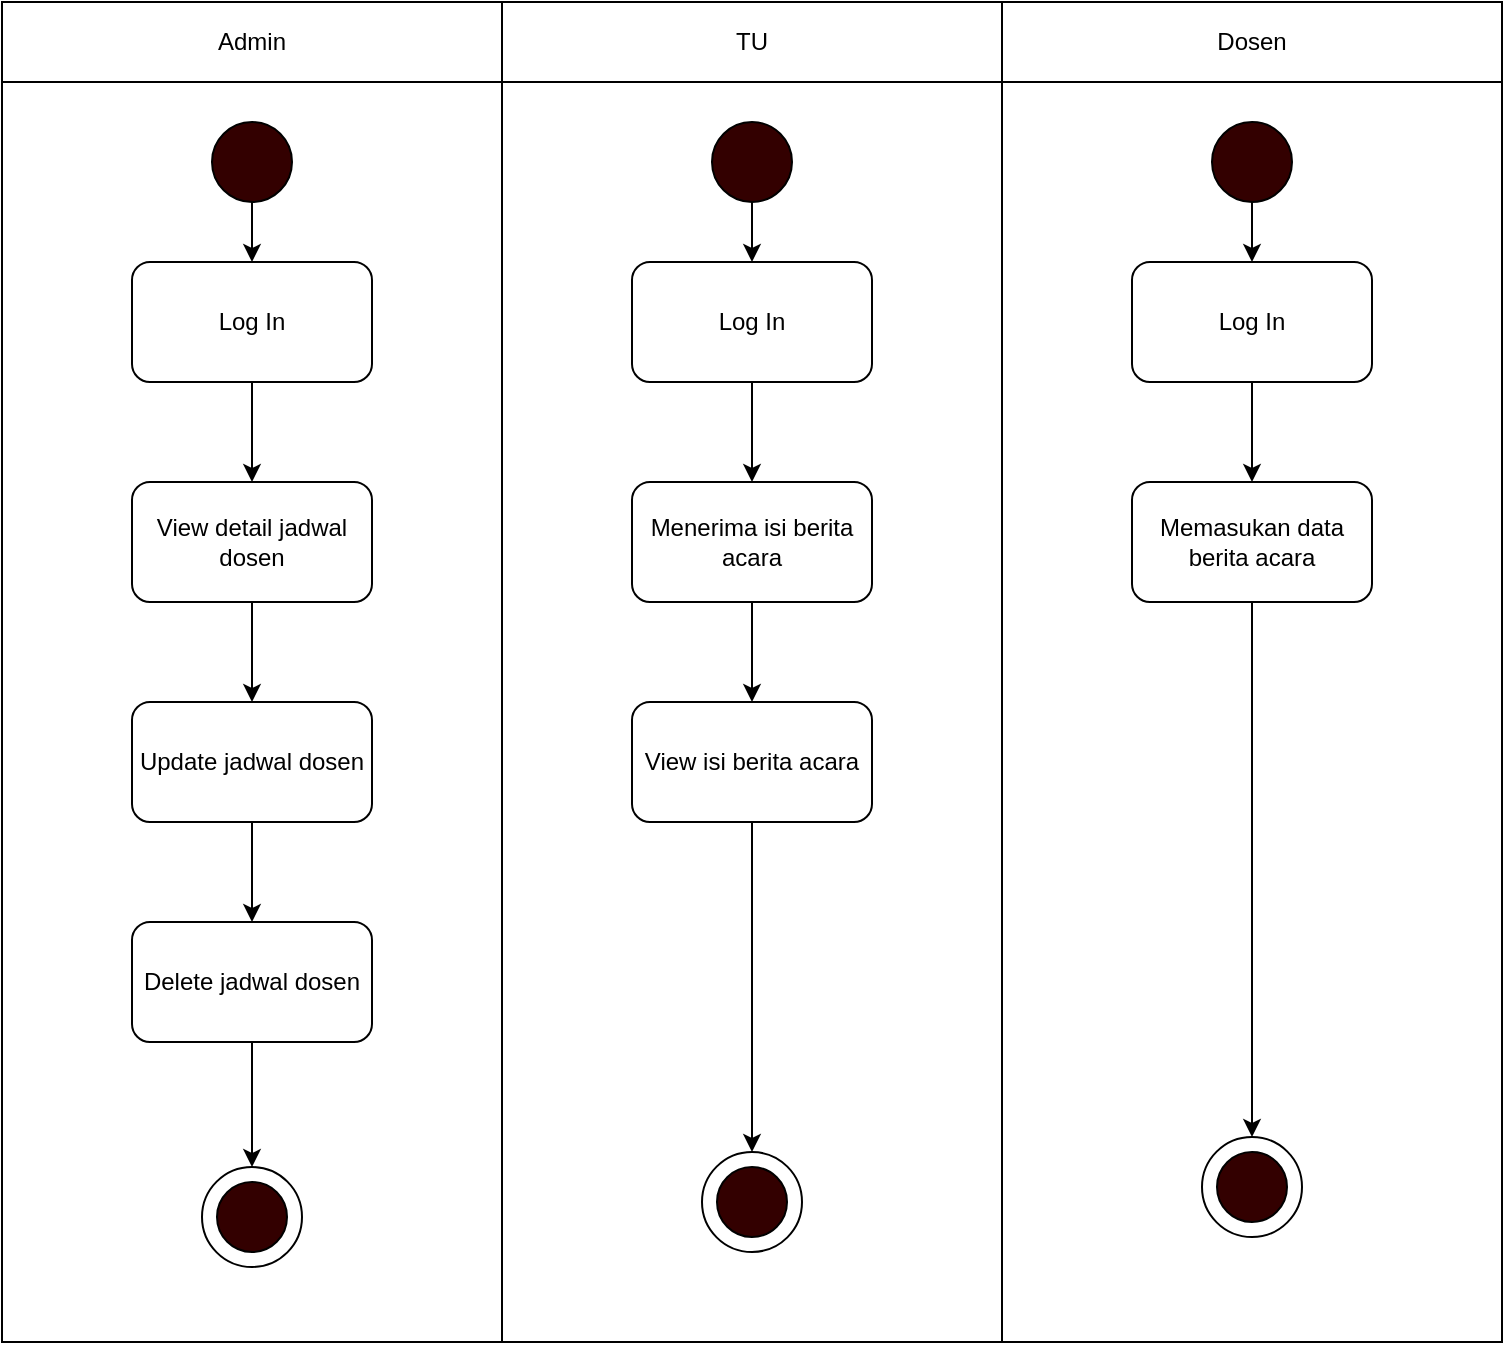 <mxfile version="20.8.4" type="device"><diagram id="_gWz1VRrSNYIhy9Puxq2" name="Page-1"><mxGraphModel dx="2150" dy="5955" grid="1" gridSize="10" guides="1" tooltips="1" connect="1" arrows="1" fold="1" page="1" pageScale="1" pageWidth="5000" pageHeight="5000" math="0" shadow="0"><root><mxCell id="0"/><mxCell id="1" parent="0"/><mxCell id="TEkc1JU9eT4L9Zdm01o1-1" value="" style="rounded=0;whiteSpace=wrap;html=1;" parent="1" vertex="1"><mxGeometry x="20" y="-470" width="250" height="630" as="geometry"/></mxCell><mxCell id="TEkc1JU9eT4L9Zdm01o1-2" value="" style="rounded=0;whiteSpace=wrap;html=1;" parent="1" vertex="1"><mxGeometry x="270" y="-470" width="250" height="630" as="geometry"/></mxCell><mxCell id="TEkc1JU9eT4L9Zdm01o1-3" value="" style="rounded=0;whiteSpace=wrap;html=1;" parent="1" vertex="1"><mxGeometry x="520" y="-470" width="250" height="630" as="geometry"/></mxCell><mxCell id="TEkc1JU9eT4L9Zdm01o1-4" value="Admin" style="rounded=0;whiteSpace=wrap;html=1;" parent="1" vertex="1"><mxGeometry x="20" y="-510" width="250" height="40" as="geometry"/></mxCell><mxCell id="TEkc1JU9eT4L9Zdm01o1-5" value="TU" style="rounded=0;whiteSpace=wrap;html=1;" parent="1" vertex="1"><mxGeometry x="270" y="-510" width="250" height="40" as="geometry"/></mxCell><mxCell id="TEkc1JU9eT4L9Zdm01o1-6" value="Dosen" style="rounded=0;whiteSpace=wrap;html=1;" parent="1" vertex="1"><mxGeometry x="520" y="-510" width="250" height="40" as="geometry"/></mxCell><mxCell id="TEkc1JU9eT4L9Zdm01o1-17" style="edgeStyle=orthogonalEdgeStyle;rounded=0;orthogonalLoop=1;jettySize=auto;html=1;entryX=0.5;entryY=0;entryDx=0;entryDy=0;" parent="1" source="TEkc1JU9eT4L9Zdm01o1-7" target="QfLJNhlWRDfTzBTe2-mn-7" edge="1"><mxGeometry relative="1" as="geometry"/></mxCell><mxCell id="TEkc1JU9eT4L9Zdm01o1-7" value="" style="ellipse;whiteSpace=wrap;html=1;aspect=fixed;fillColor=#330000;" parent="1" vertex="1"><mxGeometry x="625" y="-450" width="40" height="40" as="geometry"/></mxCell><mxCell id="TEkc1JU9eT4L9Zdm01o1-8" value="Memasukan data berita acara" style="rounded=1;whiteSpace=wrap;html=1;fillColor=#FFFFFF;" parent="1" vertex="1"><mxGeometry x="585" y="-270" width="120" height="60" as="geometry"/></mxCell><mxCell id="TEkc1JU9eT4L9Zdm01o1-9" value="Update jadwal dosen" style="rounded=1;whiteSpace=wrap;html=1;fillColor=#FFFFFF;" parent="1" vertex="1"><mxGeometry x="85" y="-160" width="120" height="60" as="geometry"/></mxCell><mxCell id="TEkc1JU9eT4L9Zdm01o1-19" style="edgeStyle=orthogonalEdgeStyle;rounded=0;orthogonalLoop=1;jettySize=auto;html=1;entryX=0.5;entryY=0;entryDx=0;entryDy=0;" parent="1" source="TEkc1JU9eT4L9Zdm01o1-11" target="TEkc1JU9eT4L9Zdm01o1-27" edge="1"><mxGeometry relative="1" as="geometry"><mxPoint x="395" y="-170" as="targetPoint"/></mxGeometry></mxCell><mxCell id="TEkc1JU9eT4L9Zdm01o1-11" value="Menerima isi berita acara" style="rounded=1;whiteSpace=wrap;html=1;fillColor=#FFFFFF;" parent="1" vertex="1"><mxGeometry x="335" y="-270" width="120" height="60" as="geometry"/></mxCell><mxCell id="TEkc1JU9eT4L9Zdm01o1-27" value="View isi berita acara" style="rounded=1;whiteSpace=wrap;html=1;fillColor=#FFFFFF;" parent="1" vertex="1"><mxGeometry x="335" y="-160" width="120" height="60" as="geometry"/></mxCell><mxCell id="TEkc1JU9eT4L9Zdm01o1-30" value="" style="ellipse;whiteSpace=wrap;html=1;aspect=fixed;fillColor=#FFFFFF;" parent="1" vertex="1"><mxGeometry x="370" y="65" width="50" height="50" as="geometry"/></mxCell><mxCell id="TEkc1JU9eT4L9Zdm01o1-31" value="" style="ellipse;whiteSpace=wrap;html=1;aspect=fixed;fillColor=#330000;" parent="1" vertex="1"><mxGeometry x="377.5" y="72.5" width="35" height="35" as="geometry"/></mxCell><mxCell id="TEkc1JU9eT4L9Zdm01o1-32" value="" style="endArrow=classic;html=1;rounded=0;exitX=0.5;exitY=1;exitDx=0;exitDy=0;entryX=0.5;entryY=0;entryDx=0;entryDy=0;" parent="1" source="TEkc1JU9eT4L9Zdm01o1-27" target="TEkc1JU9eT4L9Zdm01o1-30" edge="1"><mxGeometry width="50" height="50" relative="1" as="geometry"><mxPoint x="430" y="-50" as="sourcePoint"/><mxPoint x="480" y="-100" as="targetPoint"/></mxGeometry></mxCell><mxCell id="TEkc1JU9eT4L9Zdm01o1-33" value="" style="endArrow=classic;html=1;rounded=0;exitX=0.5;exitY=1;exitDx=0;exitDy=0;entryX=0.5;entryY=0;entryDx=0;entryDy=0;" parent="1" source="TEkc1JU9eT4L9Zdm01o1-9" target="TEkc1JU9eT4L9Zdm01o1-34" edge="1"><mxGeometry width="50" height="50" relative="1" as="geometry"><mxPoint x="110" y="-5" as="sourcePoint"/><mxPoint x="145" y="-65" as="targetPoint"/></mxGeometry></mxCell><mxCell id="QfLJNhlWRDfTzBTe2-mn-29" style="edgeStyle=orthogonalEdgeStyle;rounded=0;orthogonalLoop=1;jettySize=auto;html=1;entryX=0.5;entryY=0;entryDx=0;entryDy=0;" edge="1" parent="1" source="TEkc1JU9eT4L9Zdm01o1-34" target="QfLJNhlWRDfTzBTe2-mn-27"><mxGeometry relative="1" as="geometry"/></mxCell><mxCell id="TEkc1JU9eT4L9Zdm01o1-34" value="Delete jadwal dosen" style="rounded=1;whiteSpace=wrap;html=1;fillColor=#FFFFFF;" parent="1" vertex="1"><mxGeometry x="85" y="-50" width="120" height="60" as="geometry"/></mxCell><mxCell id="QfLJNhlWRDfTzBTe2-mn-1" value="" style="ellipse;whiteSpace=wrap;html=1;aspect=fixed;fillColor=#330000;" vertex="1" parent="1"><mxGeometry x="375" y="-450" width="40" height="40" as="geometry"/></mxCell><mxCell id="QfLJNhlWRDfTzBTe2-mn-2" value="" style="ellipse;whiteSpace=wrap;html=1;aspect=fixed;fillColor=#330000;" vertex="1" parent="1"><mxGeometry x="125" y="-450" width="40" height="40" as="geometry"/></mxCell><mxCell id="QfLJNhlWRDfTzBTe2-mn-12" style="edgeStyle=orthogonalEdgeStyle;rounded=0;orthogonalLoop=1;jettySize=auto;html=1;entryX=0.5;entryY=0;entryDx=0;entryDy=0;" edge="1" parent="1" source="QfLJNhlWRDfTzBTe2-mn-4" target="TEkc1JU9eT4L9Zdm01o1-11"><mxGeometry relative="1" as="geometry"/></mxCell><mxCell id="QfLJNhlWRDfTzBTe2-mn-4" value="Log In" style="rounded=1;whiteSpace=wrap;html=1;fillColor=#FFFFFF;" vertex="1" parent="1"><mxGeometry x="335" y="-380" width="120" height="60" as="geometry"/></mxCell><mxCell id="QfLJNhlWRDfTzBTe2-mn-13" style="edgeStyle=orthogonalEdgeStyle;rounded=0;orthogonalLoop=1;jettySize=auto;html=1;entryX=0.5;entryY=0;entryDx=0;entryDy=0;" edge="1" parent="1" source="QfLJNhlWRDfTzBTe2-mn-6" target="QfLJNhlWRDfTzBTe2-mn-15"><mxGeometry relative="1" as="geometry"/></mxCell><mxCell id="QfLJNhlWRDfTzBTe2-mn-6" value="Log In" style="rounded=1;whiteSpace=wrap;html=1;fillColor=#FFFFFF;" vertex="1" parent="1"><mxGeometry x="85" y="-380" width="120" height="60" as="geometry"/></mxCell><mxCell id="QfLJNhlWRDfTzBTe2-mn-7" value="Log In" style="rounded=1;whiteSpace=wrap;html=1;fillColor=#FFFFFF;" vertex="1" parent="1"><mxGeometry x="585" y="-380" width="120" height="60" as="geometry"/></mxCell><mxCell id="QfLJNhlWRDfTzBTe2-mn-8" value="" style="endArrow=classic;html=1;rounded=0;exitX=0.5;exitY=1;exitDx=0;exitDy=0;entryX=0.5;entryY=0;entryDx=0;entryDy=0;" edge="1" parent="1" source="QfLJNhlWRDfTzBTe2-mn-1" target="QfLJNhlWRDfTzBTe2-mn-4"><mxGeometry width="50" height="50" relative="1" as="geometry"><mxPoint x="340" y="-290" as="sourcePoint"/><mxPoint x="400" y="-370" as="targetPoint"/></mxGeometry></mxCell><mxCell id="QfLJNhlWRDfTzBTe2-mn-9" value="" style="endArrow=classic;html=1;rounded=0;entryX=0.5;entryY=0;entryDx=0;entryDy=0;" edge="1" parent="1" target="QfLJNhlWRDfTzBTe2-mn-6"><mxGeometry width="50" height="50" relative="1" as="geometry"><mxPoint x="145" y="-410" as="sourcePoint"/><mxPoint x="120" y="-290" as="targetPoint"/></mxGeometry></mxCell><mxCell id="QfLJNhlWRDfTzBTe2-mn-10" value="" style="endArrow=classic;html=1;rounded=0;exitX=0.5;exitY=1;exitDx=0;exitDy=0;entryX=0.5;entryY=0;entryDx=0;entryDy=0;" edge="1" parent="1" source="QfLJNhlWRDfTzBTe2-mn-7" target="TEkc1JU9eT4L9Zdm01o1-8"><mxGeometry width="50" height="50" relative="1" as="geometry"><mxPoint x="600" y="-240" as="sourcePoint"/><mxPoint x="650" y="-290" as="targetPoint"/></mxGeometry></mxCell><mxCell id="QfLJNhlWRDfTzBTe2-mn-21" style="edgeStyle=orthogonalEdgeStyle;rounded=0;orthogonalLoop=1;jettySize=auto;html=1;entryX=0.5;entryY=0;entryDx=0;entryDy=0;" edge="1" parent="1" source="QfLJNhlWRDfTzBTe2-mn-15" target="TEkc1JU9eT4L9Zdm01o1-9"><mxGeometry relative="1" as="geometry"><mxPoint x="145" y="-170" as="targetPoint"/></mxGeometry></mxCell><mxCell id="QfLJNhlWRDfTzBTe2-mn-15" value="View detail jadwal dosen" style="rounded=1;whiteSpace=wrap;html=1;fillColor=#FFFFFF;" vertex="1" parent="1"><mxGeometry x="85" y="-270" width="120" height="60" as="geometry"/></mxCell><mxCell id="QfLJNhlWRDfTzBTe2-mn-24" value="" style="endArrow=classic;html=1;rounded=0;exitX=0.5;exitY=1;exitDx=0;exitDy=0;entryX=0.5;entryY=0;entryDx=0;entryDy=0;" edge="1" parent="1" source="TEkc1JU9eT4L9Zdm01o1-8" target="QfLJNhlWRDfTzBTe2-mn-25"><mxGeometry width="50" height="50" relative="1" as="geometry"><mxPoint x="630" y="20" as="sourcePoint"/><mxPoint x="680" y="-30" as="targetPoint"/><Array as="points"/></mxGeometry></mxCell><mxCell id="QfLJNhlWRDfTzBTe2-mn-25" value="" style="ellipse;whiteSpace=wrap;html=1;aspect=fixed;fillColor=#FFFFFF;" vertex="1" parent="1"><mxGeometry x="620" y="57.5" width="50" height="50" as="geometry"/></mxCell><mxCell id="QfLJNhlWRDfTzBTe2-mn-26" value="" style="ellipse;whiteSpace=wrap;html=1;aspect=fixed;fillColor=#330000;" vertex="1" parent="1"><mxGeometry x="627.5" y="65" width="35" height="35" as="geometry"/></mxCell><mxCell id="QfLJNhlWRDfTzBTe2-mn-27" value="" style="ellipse;whiteSpace=wrap;html=1;aspect=fixed;fillColor=#FFFFFF;" vertex="1" parent="1"><mxGeometry x="120" y="72.5" width="50" height="50" as="geometry"/></mxCell><mxCell id="QfLJNhlWRDfTzBTe2-mn-28" value="" style="ellipse;whiteSpace=wrap;html=1;aspect=fixed;fillColor=#330000;" vertex="1" parent="1"><mxGeometry x="127.5" y="80" width="35" height="35" as="geometry"/></mxCell></root></mxGraphModel></diagram></mxfile>